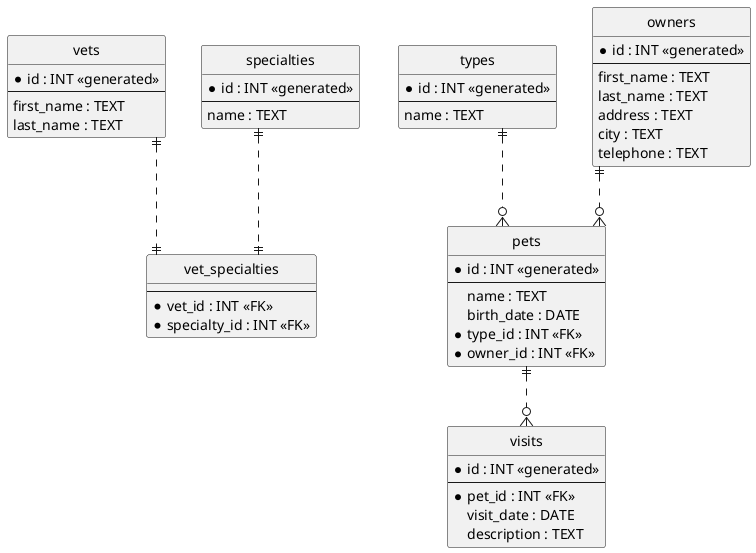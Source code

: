 @startuml

' hide the spot
hide circle

' avoid problems with angled crows feet
skinparam linetype ortho

entity "vets" {
  *id : INT <<generated>>
  --
  first_name : TEXT
  last_name : TEXT
}

entity "specialties" {
  *id : INT <<generated>>
  --
  name : TEXT
}

entity "vet_specialties" {
  --
  *vet_id : INT <<FK>>
  *specialty_id : INT <<FK>>
}

entity "types" {
  *id : INT <<generated>>
  --
  name : TEXT
}

entity "owners" {
  *id : INT <<generated>>
  --
  first_name : TEXT
  last_name : TEXT
  address : TEXT
  city : TEXT
  telephone : TEXT
}

entity "pets" {
  *id : INT <<generated>>
  --
  name : TEXT
  birth_date : DATE
  *type_id : INT <<FK>>
  *owner_id : INT <<FK>>
}

entity "visits" {
  *id : INT <<generated>>
  --
  *pet_id : INT <<FK>>
  visit_date : DATE
  description : TEXT
}

' Relationships
vets ||..|| vet_specialties
specialties ||..|| vet_specialties
types ||..o{ pets
owners ||..o{ pets
pets ||..o{ visits

@enduml